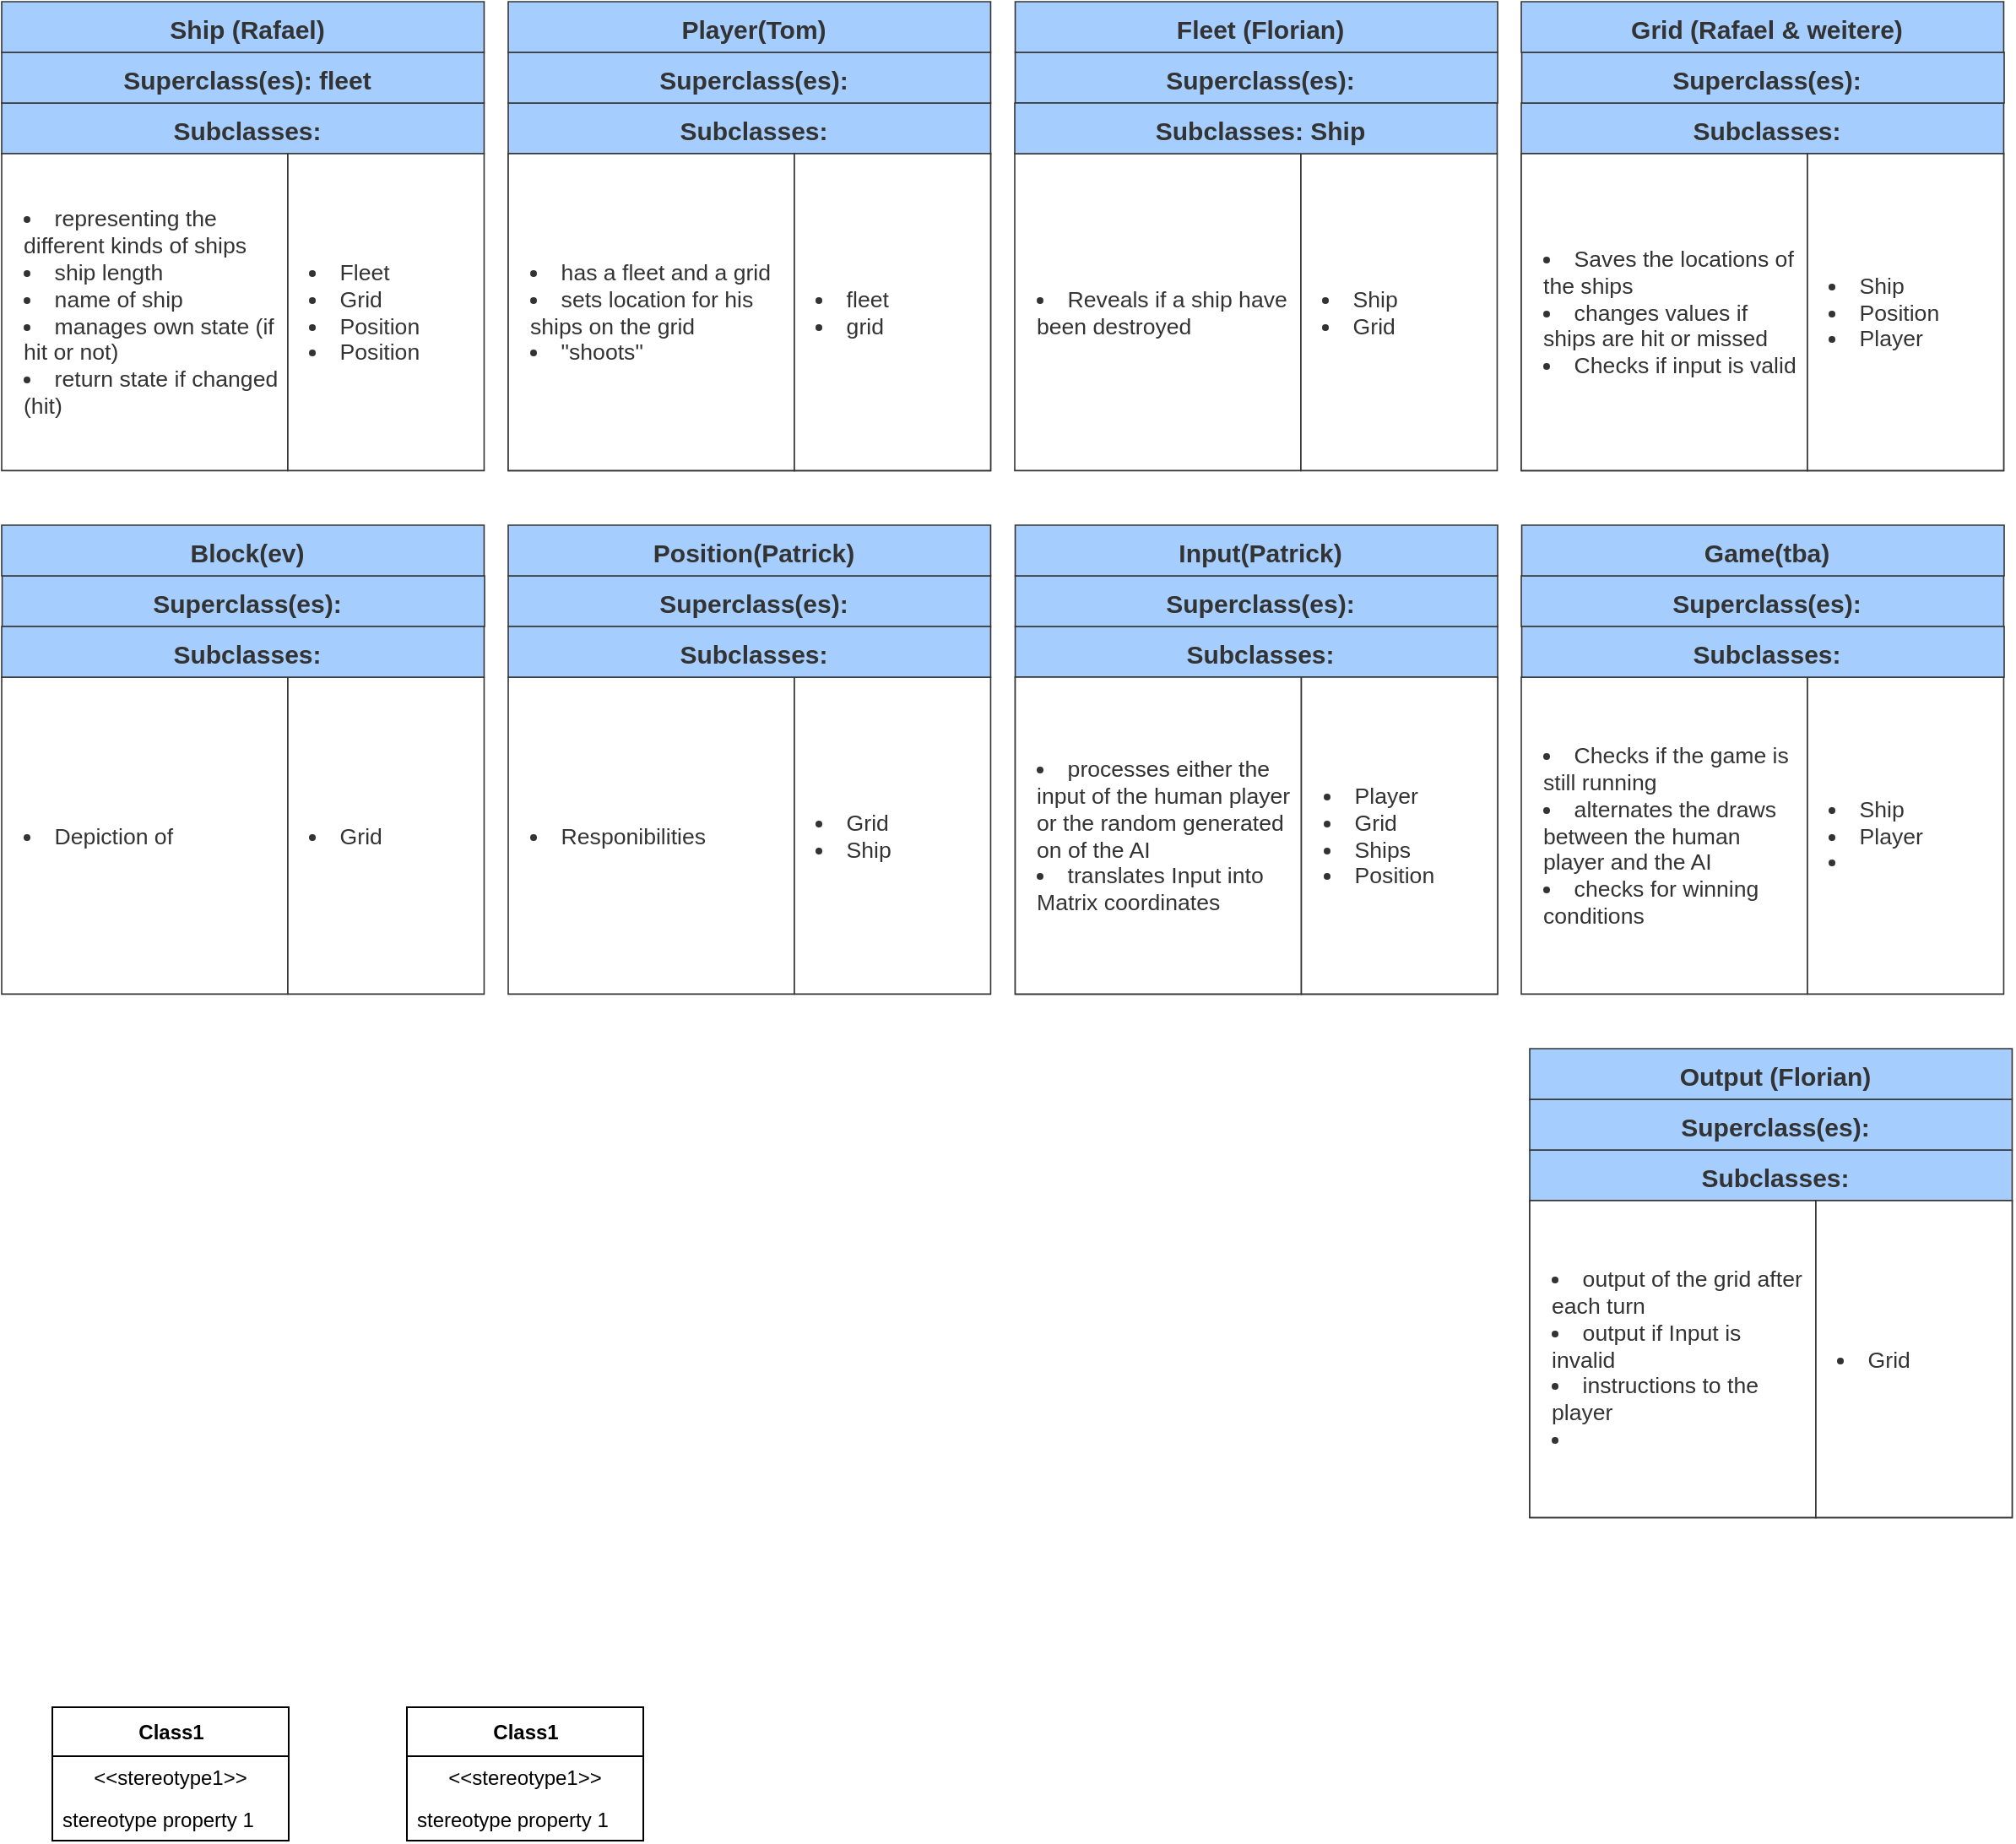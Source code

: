 <mxfile version="20.4.0" type="device"><diagram id="DtVpmX2BilBb1LRKZ0G4" name="Seite-1"><mxGraphModel dx="2062" dy="2291" grid="1" gridSize="10" guides="1" tooltips="1" connect="1" arrows="1" fold="1" page="1" pageScale="1" pageWidth="827" pageHeight="1169" math="0" shadow="0"><root><mxCell id="0"/><mxCell id="1" parent="0"/><mxCell id="c-7fdAGD610bVbhYbxDN-22" value="" style="group;dropTarget=0;pointerEvents=0;html=1;" vertex="1" parent="1"><mxGeometry x="50" y="50" width="286" height="218" as="geometry"/></mxCell><mxCell id="c-7fdAGD610bVbhYbxDN-23" value="Subclasses:" style="shape=partialRectangle;html=1;whiteSpace=wrap;connectable=0;fillColor=#a5ceff;strokeOpacity=100;fillOpacity=100;verticalAlign=middle;spacing=3.8;strokeColor=#333333;strokeWidth=0.8;fontSize=15;fontColor=#333333;fontStyle=1;spacingLeft=8.4;spacingRight=3.8;spacingTop=2.4;" vertex="1" parent="c-7fdAGD610bVbhYbxDN-22"><mxGeometry width="285.731" height="30" as="geometry"/></mxCell><mxCell id="c-7fdAGD610bVbhYbxDN-24" value="&lt;ul style=&quot;margin: 0px; padding-left: 10px;list-style-position: inside; list-style-type:disc&quot;&gt;&lt;li style=&quot;text-align:left;color:#333333;font-size:13.3px;&quot;&gt;representing the different kinds of ships&lt;/li&gt;&lt;li style=&quot;text-align:left;color:#333333;font-size:13.3px;&quot;&gt;ship length&lt;/li&gt;&lt;li style=&quot;text-align:left;color:#333333;font-size:13.3px;&quot;&gt;name of ship&lt;/li&gt;&lt;li style=&quot;text-align:left;color:#333333;font-size:13.3px;&quot;&gt;manages own state (if hit or not)&lt;/li&gt;&lt;li style=&quot;text-align:left;color:#333333;font-size:13.3px;&quot;&gt;return state if changed (hit)&lt;/li&gt;&lt;/ul&gt;" style="shape=partialRectangle;html=1;whiteSpace=wrap;connectable=0;fillColor=#ffffff;strokeOpacity=100;verticalAlign=middle;overflow=block;blockSpacing=1;spacing=3.8;strokeColor=#333333;strokeWidth=0.8;fontSize=13;" vertex="1" parent="c-7fdAGD610bVbhYbxDN-22"><mxGeometry y="30" width="169.481" height="187.695" as="geometry"/></mxCell><mxCell id="c-7fdAGD610bVbhYbxDN-25" value="&lt;ul style=&quot;margin: 0px; padding-left: 10px;list-style-position: inside; list-style-type:disc&quot;&gt;&lt;li style=&quot;text-align:left;color:#333333;font-size:13.3px;&quot;&gt;Fleet&lt;/li&gt;&lt;li style=&quot;text-align:left;color:#333333;font-size:13.3px;&quot;&gt;Grid&lt;/li&gt;&lt;li style=&quot;text-align:left;color:#333333;font-size:13.3px;&quot;&gt;Position&lt;/li&gt;&lt;li style=&quot;text-align:left;color:#333333;font-size:13.3px;&quot;&gt;Position&lt;/li&gt;&lt;/ul&gt;" style="shape=partialRectangle;html=1;whiteSpace=wrap;connectable=0;fillColor=#ffffff;strokeOpacity=100;verticalAlign=middle;overflow=block;blockSpacing=1;spacing=3.8;strokeColor=#333333;strokeWidth=0.8;fontSize=13;" vertex="1" parent="c-7fdAGD610bVbhYbxDN-22"><mxGeometry x="169.481" y="30" width="116.25" height="187.695" as="geometry"/></mxCell><mxCell id="c-7fdAGD610bVbhYbxDN-26" value="" style="group;dropTarget=0;pointerEvents=0;html=1;" vertex="1" parent="1"><mxGeometry x="350" y="50" width="286" height="218" as="geometry"/></mxCell><mxCell id="c-7fdAGD610bVbhYbxDN-27" value="Subclasses:" style="shape=partialRectangle;html=1;whiteSpace=wrap;connectable=0;fillColor=#a5ceff;strokeOpacity=100;fillOpacity=100;verticalAlign=middle;spacing=3.8;strokeColor=#333333;strokeWidth=0.8;fontSize=15;fontColor=#333333;fontStyle=1;spacingLeft=8.4;spacingRight=3.8;spacingTop=2.4;" vertex="1" parent="c-7fdAGD610bVbhYbxDN-26"><mxGeometry width="285.731" height="30" as="geometry"/></mxCell><mxCell id="c-7fdAGD610bVbhYbxDN-28" value="&lt;ul style=&quot;margin: 0px; padding-left: 10px;list-style-position: inside; list-style-type:disc&quot;&gt;&lt;li style=&quot;text-align:left;color:#333333;font-size:13.3px;&quot;&gt;Responibilities&lt;/li&gt;&lt;/ul&gt;" style="shape=partialRectangle;html=1;whiteSpace=wrap;connectable=0;fillColor=#ffffff;strokeOpacity=100;verticalAlign=middle;overflow=block;blockSpacing=1;spacing=3.8;strokeColor=#333333;strokeWidth=0.8;fontSize=13;" vertex="1" parent="c-7fdAGD610bVbhYbxDN-26"><mxGeometry y="30" width="169.481" height="187.695" as="geometry"/></mxCell><mxCell id="c-7fdAGD610bVbhYbxDN-29" value="&lt;ul style=&quot;margin: 0px; padding-left: 10px;list-style-position: inside; list-style-type:disc&quot;&gt;&lt;li style=&quot;text-align:left;color:#333333;font-size:13.3px;&quot;&gt;Collaborators&lt;/li&gt;&lt;/ul&gt;" style="shape=partialRectangle;html=1;whiteSpace=wrap;connectable=0;fillColor=#ffffff;strokeOpacity=100;verticalAlign=middle;overflow=block;blockSpacing=1;spacing=3.8;strokeColor=#333333;strokeWidth=0.8;fontSize=13;" vertex="1" parent="c-7fdAGD610bVbhYbxDN-26"><mxGeometry x="169.481" y="30" width="116.25" height="187.695" as="geometry"/></mxCell><mxCell id="c-7fdAGD610bVbhYbxDN-30" value="" style="group;dropTarget=0;pointerEvents=0;html=1;" vertex="1" parent="1"><mxGeometry x="650.27" y="360" width="286" height="218" as="geometry"/></mxCell><mxCell id="c-7fdAGD610bVbhYbxDN-31" value="Subclasses:" style="shape=partialRectangle;html=1;whiteSpace=wrap;connectable=0;fillColor=#a5ceff;strokeOpacity=100;fillOpacity=100;verticalAlign=middle;spacing=3.8;strokeColor=#333333;strokeWidth=0.8;fontSize=15;fontColor=#333333;fontStyle=1;spacingLeft=8.4;spacingRight=3.8;spacingTop=2.4;" vertex="1" parent="c-7fdAGD610bVbhYbxDN-30"><mxGeometry width="285.731" height="30" as="geometry"/></mxCell><mxCell id="c-7fdAGD610bVbhYbxDN-32" value="&lt;ul style=&quot;margin: 0px; padding-left: 10px;list-style-position: inside; list-style-type:disc&quot;&gt;&lt;li style=&quot;text-align:left;color:#333333;font-size:13.3px;&quot;&gt;Responibilities&lt;/li&gt;&lt;/ul&gt;" style="shape=partialRectangle;html=1;whiteSpace=wrap;connectable=0;fillColor=#ffffff;strokeOpacity=100;verticalAlign=middle;overflow=block;blockSpacing=1;spacing=3.8;strokeColor=#333333;strokeWidth=0.8;fontSize=13;" vertex="1" parent="c-7fdAGD610bVbhYbxDN-30"><mxGeometry y="30" width="169.481" height="187.695" as="geometry"/></mxCell><mxCell id="c-7fdAGD610bVbhYbxDN-33" value="&lt;ul style=&quot;margin: 0px; padding-left: 10px;list-style-position: inside; list-style-type:disc&quot;&gt;&lt;li style=&quot;text-align:left;color:#333333;font-size:13.3px;&quot;&gt;Collaborators&lt;/li&gt;&lt;/ul&gt;" style="shape=partialRectangle;html=1;whiteSpace=wrap;connectable=0;fillColor=#ffffff;strokeOpacity=100;verticalAlign=middle;overflow=block;blockSpacing=1;spacing=3.8;strokeColor=#333333;strokeWidth=0.8;fontSize=13;" vertex="1" parent="c-7fdAGD610bVbhYbxDN-30"><mxGeometry x="169.481" y="30" width="116.25" height="187.695" as="geometry"/></mxCell><mxCell id="c-7fdAGD610bVbhYbxDN-34" value="" style="group;dropTarget=0;pointerEvents=0;html=1;" vertex="1" parent="1"><mxGeometry x="950" y="50" width="286" height="218" as="geometry"/></mxCell><mxCell id="c-7fdAGD610bVbhYbxDN-35" value="Subclasses:" style="shape=partialRectangle;html=1;whiteSpace=wrap;connectable=0;fillColor=#a5ceff;strokeOpacity=100;fillOpacity=100;verticalAlign=middle;spacing=3.8;strokeColor=#333333;strokeWidth=0.8;fontSize=15;fontColor=#333333;fontStyle=1;spacingLeft=8.4;spacingRight=3.8;spacingTop=2.4;" vertex="1" parent="c-7fdAGD610bVbhYbxDN-34"><mxGeometry width="285.731" height="30" as="geometry"/></mxCell><mxCell id="c-7fdAGD610bVbhYbxDN-36" value="&lt;ul style=&quot;margin: 0px; padding-left: 10px;list-style-position: inside; list-style-type:disc&quot;&gt;&lt;li style=&quot;text-align:left;color:#333333;font-size:13.3px;&quot;&gt;Responibilities&lt;/li&gt;&lt;/ul&gt;" style="shape=partialRectangle;html=1;whiteSpace=wrap;connectable=0;fillColor=#ffffff;strokeOpacity=100;verticalAlign=middle;overflow=block;blockSpacing=1;spacing=3.8;strokeColor=#333333;strokeWidth=0.8;fontSize=13;" vertex="1" parent="c-7fdAGD610bVbhYbxDN-34"><mxGeometry y="30" width="169.481" height="187.695" as="geometry"/></mxCell><mxCell id="c-7fdAGD610bVbhYbxDN-37" value="&lt;ul style=&quot;margin: 0px; padding-left: 10px;list-style-position: inside; list-style-type:disc&quot;&gt;&lt;li style=&quot;text-align:left;color:#333333;font-size:13.3px;&quot;&gt;Collaborators&lt;/li&gt;&lt;/ul&gt;" style="shape=partialRectangle;html=1;whiteSpace=wrap;connectable=0;fillColor=#ffffff;strokeOpacity=100;verticalAlign=middle;overflow=block;blockSpacing=1;spacing=3.8;strokeColor=#333333;strokeWidth=0.8;fontSize=13;" vertex="1" parent="c-7fdAGD610bVbhYbxDN-34"><mxGeometry x="169.481" y="30" width="116.25" height="187.695" as="geometry"/></mxCell><mxCell id="c-7fdAGD610bVbhYbxDN-38" value="" style="group;dropTarget=0;pointerEvents=0;html=1;" vertex="1" parent="1"><mxGeometry x="650.27" y="360" width="286" height="218" as="geometry"/></mxCell><mxCell id="c-7fdAGD610bVbhYbxDN-40" value="&lt;ul style=&quot;margin: 0px; padding-left: 10px;list-style-position: inside; list-style-type:disc&quot;&gt;&lt;li style=&quot;text-align:left;color:#333333;font-size:13.3px;&quot;&gt;processes either the input of the human player or the random generated on of the AI&lt;/li&gt;&lt;li style=&quot;text-align:left;color:#333333;font-size:13.3px;&quot;&gt;translates Input into Matrix coordinates&lt;/li&gt;&lt;/ul&gt;" style="shape=partialRectangle;html=1;whiteSpace=wrap;connectable=0;fillColor=#ffffff;strokeOpacity=100;verticalAlign=middle;overflow=block;blockSpacing=1;spacing=3.8;strokeColor=#333333;strokeWidth=0.8;fontSize=13;" vertex="1" parent="c-7fdAGD610bVbhYbxDN-38"><mxGeometry y="30" width="169.481" height="187.695" as="geometry"/></mxCell><mxCell id="c-7fdAGD610bVbhYbxDN-41" value="&lt;ul style=&quot;margin: 0px; padding-left: 10px;list-style-position: inside; list-style-type:disc&quot;&gt;&lt;li style=&quot;text-align:left;color:#333333;font-size:13.3px;&quot;&gt;Player&lt;/li&gt;&lt;li style=&quot;text-align:left;color:#333333;font-size:13.3px;&quot;&gt;Grid&lt;/li&gt;&lt;li style=&quot;text-align:left;color:#333333;font-size:13.3px;&quot;&gt;Ships&lt;/li&gt;&lt;li style=&quot;text-align:left;color:#333333;font-size:13.3px;&quot;&gt;Position&lt;/li&gt;&lt;/ul&gt;" style="shape=partialRectangle;html=1;whiteSpace=wrap;connectable=0;fillColor=#ffffff;strokeOpacity=100;verticalAlign=middle;overflow=block;blockSpacing=1;spacing=3.8;strokeColor=#333333;strokeWidth=0.8;fontSize=13;" vertex="1" parent="c-7fdAGD610bVbhYbxDN-38"><mxGeometry x="169.481" y="30" width="116.25" height="187.695" as="geometry"/></mxCell><mxCell id="c-7fdAGD610bVbhYbxDN-42" value="" style="group;dropTarget=0;pointerEvents=0;html=1;" vertex="1" parent="1"><mxGeometry x="950" y="50" width="286" height="218" as="geometry"/></mxCell><mxCell id="c-7fdAGD610bVbhYbxDN-44" value="&lt;ul style=&quot;margin: 0px; padding-left: 10px;list-style-position: inside; list-style-type:disc&quot;&gt;&lt;li style=&quot;text-align:left;color:#333333;font-size:13.3px;&quot;&gt;Saves the locations of the ships&lt;/li&gt;&lt;li style=&quot;text-align:left;color:#333333;font-size:13.3px;&quot;&gt;changes values if ships are hit or missed&lt;/li&gt;&lt;li style=&quot;text-align:left;color:#333333;font-size:13.3px;&quot;&gt;Checks if input is valid&lt;/li&gt;&lt;/ul&gt;" style="shape=partialRectangle;html=1;whiteSpace=wrap;connectable=0;fillColor=#ffffff;strokeOpacity=100;verticalAlign=middle;overflow=block;blockSpacing=1;spacing=3.8;strokeColor=#333333;strokeWidth=0.8;fontSize=13;" vertex="1" parent="c-7fdAGD610bVbhYbxDN-42"><mxGeometry y="30" width="169.481" height="187.695" as="geometry"/></mxCell><mxCell id="c-7fdAGD610bVbhYbxDN-45" value="&lt;ul style=&quot;margin: 0px; padding-left: 10px;list-style-position: inside; list-style-type:disc&quot;&gt;&lt;li style=&quot;text-align:left;color:#333333;font-size:13.3px;&quot;&gt;Ship&lt;/li&gt;&lt;li style=&quot;text-align:left;color:#333333;font-size:13.3px;&quot;&gt;Position&lt;/li&gt;&lt;li style=&quot;text-align:left;color:#333333;font-size:13.3px;&quot;&gt;Player&lt;/li&gt;&lt;/ul&gt;" style="shape=partialRectangle;html=1;whiteSpace=wrap;connectable=0;fillColor=#ffffff;strokeOpacity=100;verticalAlign=middle;overflow=block;blockSpacing=1;spacing=3.8;strokeColor=#333333;strokeWidth=0.8;fontSize=13;" vertex="1" parent="c-7fdAGD610bVbhYbxDN-42"><mxGeometry x="169.481" y="30" width="116.25" height="187.695" as="geometry"/></mxCell><mxCell id="c-7fdAGD610bVbhYbxDN-46" value="" style="group;dropTarget=0;pointerEvents=0;html=1;" vertex="1" parent="1"><mxGeometry x="350" y="50" width="286" height="218" as="geometry"/></mxCell><mxCell id="c-7fdAGD610bVbhYbxDN-48" value="&lt;ul style=&quot;margin: 0px; padding-left: 10px;list-style-position: inside; list-style-type:disc&quot;&gt;&lt;li style=&quot;text-align:left;color:#333333;font-size:13.3px;&quot;&gt;has a fleet and a grid&lt;/li&gt;&lt;li style=&quot;text-align:left;color:#333333;font-size:13.3px;&quot;&gt;sets location for his ships on the grid&lt;/li&gt;&lt;li style=&quot;text-align:left;color:#333333;font-size:13.3px;&quot;&gt;&quot;shoots&quot;&lt;/li&gt;&lt;/ul&gt;" style="shape=partialRectangle;html=1;whiteSpace=wrap;connectable=0;fillColor=#ffffff;strokeOpacity=100;verticalAlign=middle;overflow=block;blockSpacing=1;spacing=3.8;strokeColor=#333333;strokeWidth=0.8;fontSize=13;" vertex="1" parent="c-7fdAGD610bVbhYbxDN-46"><mxGeometry y="30" width="169.481" height="187.695" as="geometry"/></mxCell><mxCell id="c-7fdAGD610bVbhYbxDN-49" value="&lt;ul style=&quot;margin: 0px; padding-left: 10px;list-style-position: inside; list-style-type:disc&quot;&gt;&lt;li style=&quot;text-align:left;color:#333333;font-size:13.3px;&quot;&gt;fleet&lt;/li&gt;&lt;li style=&quot;text-align:left;color:#333333;font-size:13.3px;&quot;&gt;grid&lt;/li&gt;&lt;/ul&gt;" style="shape=partialRectangle;html=1;whiteSpace=wrap;connectable=0;fillColor=#ffffff;strokeOpacity=100;verticalAlign=middle;overflow=block;blockSpacing=1;spacing=3.8;strokeColor=#333333;strokeWidth=0.8;fontSize=13;" vertex="1" parent="c-7fdAGD610bVbhYbxDN-46"><mxGeometry x="169.481" y="30" width="116.25" height="187.695" as="geometry"/></mxCell><mxCell id="c-7fdAGD610bVbhYbxDN-50" value="" style="group;dropTarget=0;pointerEvents=0;html=1;" vertex="1" parent="1"><mxGeometry x="50" y="360" width="286" height="218" as="geometry"/></mxCell><mxCell id="c-7fdAGD610bVbhYbxDN-52" value="&lt;ul style=&quot;margin: 0px; padding-left: 10px;list-style-position: inside; list-style-type:disc&quot;&gt;&lt;li style=&quot;text-align:left;color:#333333;font-size:13.3px;&quot;&gt;Depiction of&amp;nbsp;&lt;/li&gt;&lt;/ul&gt;" style="shape=partialRectangle;html=1;whiteSpace=wrap;connectable=0;fillColor=#ffffff;strokeOpacity=100;verticalAlign=middle;overflow=block;blockSpacing=1;spacing=3.8;strokeColor=#333333;strokeWidth=0.8;fontSize=13;" vertex="1" parent="c-7fdAGD610bVbhYbxDN-50"><mxGeometry y="30" width="169.481" height="187.695" as="geometry"/></mxCell><mxCell id="c-7fdAGD610bVbhYbxDN-53" value="&lt;ul style=&quot;margin: 0px; padding-left: 10px;list-style-position: inside; list-style-type:disc&quot;&gt;&lt;li style=&quot;text-align:left;color:#333333;font-size:13.3px;&quot;&gt;Grid&lt;/li&gt;&lt;/ul&gt;" style="shape=partialRectangle;html=1;whiteSpace=wrap;connectable=0;fillColor=#ffffff;strokeOpacity=100;verticalAlign=middle;overflow=block;blockSpacing=1;spacing=3.8;strokeColor=#333333;strokeWidth=0.8;fontSize=13;" vertex="1" parent="c-7fdAGD610bVbhYbxDN-50"><mxGeometry x="169.481" y="30" width="116.25" height="187.695" as="geometry"/></mxCell><mxCell id="c-7fdAGD610bVbhYbxDN-54" value="" style="group;dropTarget=0;pointerEvents=0;html=1;" vertex="1" parent="1"><mxGeometry x="650" y="50" width="286" height="218" as="geometry"/></mxCell><mxCell id="c-7fdAGD610bVbhYbxDN-56" value="&lt;ul style=&quot;margin: 0px; padding-left: 10px;list-style-position: inside; list-style-type:disc&quot;&gt;&lt;li style=&quot;text-align:left;color:#333333;font-size:13.3px;&quot;&gt;Reveals if a ship have been destroyed&lt;/li&gt;&lt;/ul&gt;" style="shape=partialRectangle;html=1;whiteSpace=wrap;connectable=0;fillColor=#ffffff;strokeOpacity=100;verticalAlign=middle;overflow=block;blockSpacing=1;spacing=3.8;strokeColor=#333333;strokeWidth=0.8;fontSize=13;" vertex="1" parent="c-7fdAGD610bVbhYbxDN-54"><mxGeometry y="30" width="169.481" height="187.695" as="geometry"/></mxCell><mxCell id="c-7fdAGD610bVbhYbxDN-57" value="&lt;ul style=&quot;margin: 0px; padding-left: 10px;list-style-position: inside; list-style-type:disc&quot;&gt;&lt;li style=&quot;text-align:left;color:#333333;font-size:13.3px;&quot;&gt;Ship&lt;/li&gt;&lt;li style=&quot;text-align:left;color:#333333;font-size:13.3px;&quot;&gt;Grid&lt;/li&gt;&lt;/ul&gt;" style="shape=partialRectangle;html=1;whiteSpace=wrap;connectable=0;fillColor=#ffffff;strokeOpacity=100;verticalAlign=middle;overflow=block;blockSpacing=1;spacing=3.8;strokeColor=#333333;strokeWidth=0.8;fontSize=13;" vertex="1" parent="c-7fdAGD610bVbhYbxDN-54"><mxGeometry x="169.481" y="30" width="116.25" height="187.695" as="geometry"/></mxCell><mxCell id="c-7fdAGD610bVbhYbxDN-58" value="" style="group;dropTarget=0;pointerEvents=0;html=1;" vertex="1" parent="1"><mxGeometry x="950" y="360" width="286" height="218" as="geometry"/></mxCell><mxCell id="c-7fdAGD610bVbhYbxDN-60" value="&lt;ul style=&quot;margin: 0px; padding-left: 10px;list-style-position: inside; list-style-type:disc&quot;&gt;&lt;li style=&quot;text-align:left;color:#333333;font-size:13.3px;&quot;&gt;Checks if the game is still running&lt;/li&gt;&lt;li style=&quot;text-align:left;color:#333333;font-size:13.3px;&quot;&gt;alternates the draws between the human player and the AI&lt;/li&gt;&lt;li style=&quot;text-align:left;color:#333333;font-size:13.3px;&quot;&gt;checks for winning conditions&lt;/li&gt;&lt;/ul&gt;" style="shape=partialRectangle;html=1;whiteSpace=wrap;connectable=0;fillColor=#ffffff;strokeOpacity=100;verticalAlign=middle;overflow=block;blockSpacing=1;spacing=3.8;strokeColor=#333333;strokeWidth=0.8;fontSize=13;" vertex="1" parent="c-7fdAGD610bVbhYbxDN-58"><mxGeometry y="30" width="169.481" height="187.695" as="geometry"/></mxCell><mxCell id="c-7fdAGD610bVbhYbxDN-61" value="&lt;ul style=&quot;margin: 0px; padding-left: 10px;list-style-position: inside; list-style-type:disc&quot;&gt;&lt;li style=&quot;text-align:left;color:#333333;font-size:13.3px;&quot;&gt;Ship&lt;/li&gt;&lt;li style=&quot;text-align:left;color:#333333;font-size:13.3px;&quot;&gt;Player&lt;/li&gt;&lt;li style=&quot;text-align:left;color:#333333;font-size:13.3px;&quot;&gt;&lt;br&gt;&lt;/li&gt;&lt;/ul&gt;" style="shape=partialRectangle;html=1;whiteSpace=wrap;connectable=0;fillColor=#ffffff;strokeOpacity=100;verticalAlign=middle;overflow=block;blockSpacing=1;spacing=3.8;strokeColor=#333333;strokeWidth=0.8;fontSize=13;" vertex="1" parent="c-7fdAGD610bVbhYbxDN-58"><mxGeometry x="169.481" y="30" width="116.25" height="187.695" as="geometry"/></mxCell><mxCell id="c-7fdAGD610bVbhYbxDN-62" value="" style="group;dropTarget=0;pointerEvents=0;html=1;" vertex="1" parent="1"><mxGeometry x="350" y="360" width="286" height="218" as="geometry"/></mxCell><mxCell id="c-7fdAGD610bVbhYbxDN-64" value="&lt;ul style=&quot;margin: 0px; padding-left: 10px;list-style-position: inside; list-style-type:disc&quot;&gt;&lt;li style=&quot;text-align:left;color:#333333;font-size:13.3px;&quot;&gt;Responibilities&lt;/li&gt;&lt;/ul&gt;" style="shape=partialRectangle;html=1;whiteSpace=wrap;connectable=0;fillColor=#ffffff;strokeOpacity=100;verticalAlign=middle;overflow=block;blockSpacing=1;spacing=3.8;strokeColor=#333333;strokeWidth=0.8;fontSize=13;" vertex="1" parent="c-7fdAGD610bVbhYbxDN-62"><mxGeometry y="30" width="169.481" height="187.695" as="geometry"/></mxCell><mxCell id="c-7fdAGD610bVbhYbxDN-65" value="&lt;ul style=&quot;margin: 0px; padding-left: 10px;list-style-position: inside; list-style-type:disc&quot;&gt;&lt;li style=&quot;text-align:left;color:#333333;font-size:13.3px;&quot;&gt;Grid&lt;/li&gt;&lt;li style=&quot;text-align:left;color:#333333;font-size:13.3px;&quot;&gt;Ship&lt;/li&gt;&lt;/ul&gt;" style="shape=partialRectangle;html=1;whiteSpace=wrap;connectable=0;fillColor=#ffffff;strokeOpacity=100;verticalAlign=middle;overflow=block;blockSpacing=1;spacing=3.8;strokeColor=#333333;strokeWidth=0.8;fontSize=13;" vertex="1" parent="c-7fdAGD610bVbhYbxDN-62"><mxGeometry x="169.481" y="30" width="116.25" height="187.695" as="geometry"/></mxCell><mxCell id="c-7fdAGD610bVbhYbxDN-82" value="Superclass(es): fleet" style="shape=partialRectangle;html=1;whiteSpace=wrap;connectable=0;fillColor=#a5ceff;strokeOpacity=100;fillOpacity=100;verticalAlign=middle;spacing=3.8;strokeColor=#333333;strokeWidth=0.8;fontSize=15;fontColor=#333333;fontStyle=1;spacingLeft=8.4;spacingRight=3.8;spacingTop=2.4;" vertex="1" parent="1"><mxGeometry x="50" y="20" width="285.731" height="30" as="geometry"/></mxCell><mxCell id="c-7fdAGD610bVbhYbxDN-83" value="Ship (Rafael)" style="shape=partialRectangle;html=1;whiteSpace=wrap;connectable=0;fillColor=#a5ceff;strokeOpacity=100;fillOpacity=100;verticalAlign=middle;spacing=3.8;strokeColor=#333333;strokeWidth=0.8;fontSize=15;fontColor=#333333;fontStyle=1;spacingLeft=8.4;spacingRight=3.8;spacingTop=2.4;" vertex="1" parent="1"><mxGeometry x="50" y="-10" width="285.731" height="30" as="geometry"/></mxCell><mxCell id="c-7fdAGD610bVbhYbxDN-84" value="Superclass(es):" style="shape=partialRectangle;html=1;whiteSpace=wrap;connectable=0;fillColor=#a5ceff;strokeOpacity=100;fillOpacity=100;verticalAlign=middle;spacing=3.8;strokeColor=#333333;strokeWidth=0.8;fontSize=15;fontColor=#333333;fontStyle=1;spacingLeft=8.4;spacingRight=3.8;spacingTop=2.4;" vertex="1" parent="1"><mxGeometry x="350" y="20" width="285.731" height="30" as="geometry"/></mxCell><mxCell id="c-7fdAGD610bVbhYbxDN-85" value="Superclass(es):" style="shape=partialRectangle;html=1;whiteSpace=wrap;connectable=0;fillColor=#a5ceff;strokeOpacity=100;fillOpacity=100;verticalAlign=middle;spacing=3.8;strokeColor=#333333;strokeWidth=0.8;fontSize=15;fontColor=#333333;fontStyle=1;spacingLeft=8.4;spacingRight=3.8;spacingTop=2.4;" vertex="1" parent="1"><mxGeometry x="650.27" y="330" width="285.731" height="30" as="geometry"/></mxCell><mxCell id="c-7fdAGD610bVbhYbxDN-86" value="Superclass(es):" style="shape=partialRectangle;html=1;whiteSpace=wrap;connectable=0;fillColor=#a5ceff;strokeOpacity=100;fillOpacity=100;verticalAlign=middle;spacing=3.8;strokeColor=#333333;strokeWidth=0.8;fontSize=15;fontColor=#333333;fontStyle=1;spacingLeft=8.4;spacingRight=3.8;spacingTop=2.4;" vertex="1" parent="1"><mxGeometry x="950.27" y="20" width="285.731" height="30" as="geometry"/></mxCell><mxCell id="c-7fdAGD610bVbhYbxDN-47" value="Player(Tom)" style="shape=partialRectangle;html=1;whiteSpace=wrap;connectable=0;fillColor=#a5ceff;strokeOpacity=100;fillOpacity=100;verticalAlign=middle;spacing=3.8;strokeColor=#333333;strokeWidth=0.8;fontSize=15;fontColor=#333333;fontStyle=1;spacingLeft=8.4;spacingRight=3.8;spacingTop=2.4;" vertex="1" parent="1"><mxGeometry x="350" y="-10" width="285.731" height="30" as="geometry"/></mxCell><mxCell id="c-7fdAGD610bVbhYbxDN-39" value="Input(Patrick)" style="shape=partialRectangle;html=1;whiteSpace=wrap;connectable=0;fillColor=#a5ceff;strokeOpacity=100;fillOpacity=100;verticalAlign=middle;spacing=3.8;strokeColor=#333333;strokeWidth=0.8;fontSize=15;fontColor=#333333;fontStyle=1;spacingLeft=8.4;spacingRight=3.8;spacingTop=2.4;" vertex="1" parent="1"><mxGeometry x="650.27" y="300" width="285.731" height="30" as="geometry"/></mxCell><mxCell id="c-7fdAGD610bVbhYbxDN-43" value="Grid (Rafael &amp;amp; weitere)" style="shape=partialRectangle;html=1;whiteSpace=wrap;connectable=0;fillColor=#a5ceff;strokeOpacity=100;fillOpacity=100;verticalAlign=middle;spacing=3.8;strokeColor=#333333;strokeWidth=0.8;fontSize=15;fontColor=#333333;fontStyle=1;spacingLeft=8.4;spacingRight=3.8;spacingTop=2.4;" vertex="1" parent="1"><mxGeometry x="950" y="-10" width="285.731" height="30" as="geometry"/></mxCell><mxCell id="c-7fdAGD610bVbhYbxDN-87" value="Superclass(es):" style="shape=partialRectangle;html=1;whiteSpace=wrap;connectable=0;fillColor=#a5ceff;strokeOpacity=100;fillOpacity=100;verticalAlign=middle;spacing=3.8;strokeColor=#333333;strokeWidth=0.8;fontSize=15;fontColor=#333333;fontStyle=1;spacingLeft=8.4;spacingRight=3.8;spacingTop=2.4;" vertex="1" parent="1"><mxGeometry x="50.27" y="330" width="285.731" height="30" as="geometry"/></mxCell><mxCell id="c-7fdAGD610bVbhYbxDN-88" value="Superclass(es):" style="shape=partialRectangle;html=1;whiteSpace=wrap;connectable=0;fillColor=#a5ceff;strokeOpacity=100;fillOpacity=100;verticalAlign=middle;spacing=3.8;strokeColor=#333333;strokeWidth=0.8;fontSize=15;fontColor=#333333;fontStyle=1;spacingLeft=8.4;spacingRight=3.8;spacingTop=2.4;" vertex="1" parent="1"><mxGeometry x="350" y="330" width="285.731" height="30" as="geometry"/></mxCell><mxCell id="c-7fdAGD610bVbhYbxDN-89" value="Superclass(es):" style="shape=partialRectangle;html=1;whiteSpace=wrap;connectable=0;fillColor=#a5ceff;strokeOpacity=100;fillOpacity=100;verticalAlign=middle;spacing=3.8;strokeColor=#333333;strokeWidth=0.8;fontSize=15;fontColor=#333333;fontStyle=1;spacingLeft=8.4;spacingRight=3.8;spacingTop=2.4;" vertex="1" parent="1"><mxGeometry x="650.27" y="20" width="285.731" height="30" as="geometry"/></mxCell><mxCell id="c-7fdAGD610bVbhYbxDN-90" value="Superclass(es):" style="shape=partialRectangle;html=1;whiteSpace=wrap;connectable=0;fillColor=#a5ceff;strokeOpacity=100;fillOpacity=100;verticalAlign=middle;spacing=3.8;strokeColor=#333333;strokeWidth=0.8;fontSize=15;fontColor=#333333;fontStyle=1;spacingLeft=8.4;spacingRight=3.8;spacingTop=2.4;" vertex="1" parent="1"><mxGeometry x="950" y="330" width="285.731" height="30" as="geometry"/></mxCell><mxCell id="c-7fdAGD610bVbhYbxDN-51" value="Block(ev)" style="shape=partialRectangle;html=1;whiteSpace=wrap;connectable=0;fillColor=#a5ceff;strokeOpacity=100;fillOpacity=100;verticalAlign=middle;spacing=3.8;strokeColor=#333333;strokeWidth=0.8;fontSize=15;fontColor=#333333;fontStyle=1;spacingLeft=8.4;spacingRight=3.8;spacingTop=2.4;" vertex="1" parent="1"><mxGeometry x="50" y="300" width="285.731" height="30" as="geometry"/></mxCell><mxCell id="c-7fdAGD610bVbhYbxDN-63" value="Position(Patrick)" style="shape=partialRectangle;html=1;whiteSpace=wrap;connectable=0;fillColor=#a5ceff;strokeOpacity=100;fillOpacity=100;verticalAlign=middle;spacing=3.8;strokeColor=#333333;strokeWidth=0.8;fontSize=15;fontColor=#333333;fontStyle=1;spacingLeft=8.4;spacingRight=3.8;spacingTop=2.4;" vertex="1" parent="1"><mxGeometry x="350" y="300" width="285.731" height="30" as="geometry"/></mxCell><mxCell id="c-7fdAGD610bVbhYbxDN-55" value="Fleet (Florian)" style="shape=partialRectangle;html=1;whiteSpace=wrap;connectable=0;fillColor=#a5ceff;strokeOpacity=100;fillOpacity=100;verticalAlign=middle;spacing=3.8;strokeColor=#333333;strokeWidth=0.8;fontSize=15;fontColor=#333333;fontStyle=1;spacingLeft=8.4;spacingRight=3.8;spacingTop=2.4;" vertex="1" parent="1"><mxGeometry x="650.27" y="-10" width="285.731" height="30" as="geometry"/></mxCell><mxCell id="c-7fdAGD610bVbhYbxDN-59" value="Game(tba)" style="shape=partialRectangle;html=1;whiteSpace=wrap;connectable=0;fillColor=#a5ceff;strokeOpacity=100;fillOpacity=100;verticalAlign=middle;spacing=3.8;strokeColor=#333333;strokeWidth=0.8;fontSize=15;fontColor=#333333;fontStyle=1;spacingLeft=8.4;spacingRight=3.8;spacingTop=2.4;" vertex="1" parent="1"><mxGeometry x="950.27" y="300" width="285.731" height="30" as="geometry"/></mxCell><mxCell id="c-7fdAGD610bVbhYbxDN-91" value="Subclasses:" style="shape=partialRectangle;html=1;whiteSpace=wrap;connectable=0;fillColor=#a5ceff;strokeOpacity=100;fillOpacity=100;verticalAlign=middle;spacing=3.8;strokeColor=#333333;strokeWidth=0.8;fontSize=15;fontColor=#333333;fontStyle=1;spacingLeft=8.4;spacingRight=3.8;spacingTop=2.4;" vertex="1" parent="1"><mxGeometry x="50" y="360" width="285.731" height="30" as="geometry"/></mxCell><mxCell id="c-7fdAGD610bVbhYbxDN-92" value="Subclasses:" style="shape=partialRectangle;html=1;whiteSpace=wrap;connectable=0;fillColor=#a5ceff;strokeOpacity=100;fillOpacity=100;verticalAlign=middle;spacing=3.8;strokeColor=#333333;strokeWidth=0.8;fontSize=15;fontColor=#333333;fontStyle=1;spacingLeft=8.4;spacingRight=3.8;spacingTop=2.4;" vertex="1" parent="1"><mxGeometry x="350" y="360" width="285.731" height="30" as="geometry"/></mxCell><mxCell id="c-7fdAGD610bVbhYbxDN-93" value="Subclasses: Ship" style="shape=partialRectangle;html=1;whiteSpace=wrap;connectable=0;fillColor=#a5ceff;strokeOpacity=100;fillOpacity=100;verticalAlign=middle;spacing=3.8;strokeColor=#333333;strokeWidth=0.8;fontSize=15;fontColor=#333333;fontStyle=1;spacingLeft=8.4;spacingRight=3.8;spacingTop=2.4;" vertex="1" parent="1"><mxGeometry x="650" y="50" width="285.731" height="30" as="geometry"/></mxCell><mxCell id="c-7fdAGD610bVbhYbxDN-94" value="Subclasses:" style="shape=partialRectangle;html=1;whiteSpace=wrap;connectable=0;fillColor=#a5ceff;strokeOpacity=100;fillOpacity=100;verticalAlign=middle;spacing=3.8;strokeColor=#333333;strokeWidth=0.8;fontSize=15;fontColor=#333333;fontStyle=1;spacingLeft=8.4;spacingRight=3.8;spacingTop=2.4;" vertex="1" parent="1"><mxGeometry x="950.27" y="360" width="285.731" height="30" as="geometry"/></mxCell><mxCell id="c-7fdAGD610bVbhYbxDN-95" value="Class1" style="swimlane;fontStyle=1;align=center;verticalAlign=middle;childLayout=stackLayout;horizontal=1;startSize=29;horizontalStack=0;resizeParent=1;resizeParentMax=0;resizeLast=0;collapsible=0;marginBottom=0;html=1;" vertex="1" parent="1"><mxGeometry x="80" y="1000" width="140" height="79" as="geometry"/></mxCell><mxCell id="c-7fdAGD610bVbhYbxDN-96" value="&amp;lt;&amp;lt;stereotype1&amp;gt;&amp;gt;" style="text;html=1;strokeColor=none;fillColor=none;align=center;verticalAlign=middle;spacingLeft=4;spacingRight=4;overflow=hidden;rotatable=0;points=[[0,0.5],[1,0.5]];portConstraint=eastwest;" vertex="1" parent="c-7fdAGD610bVbhYbxDN-95"><mxGeometry y="29" width="140" height="25" as="geometry"/></mxCell><mxCell id="c-7fdAGD610bVbhYbxDN-97" value="stereotype property 1" style="text;html=1;strokeColor=none;fillColor=none;align=left;verticalAlign=middle;spacingLeft=4;spacingRight=4;overflow=hidden;rotatable=0;points=[[0,0.5],[1,0.5]];portConstraint=eastwest;" vertex="1" parent="c-7fdAGD610bVbhYbxDN-95"><mxGeometry y="54" width="140" height="25" as="geometry"/></mxCell><mxCell id="c-7fdAGD610bVbhYbxDN-98" value="Class1" style="swimlane;fontStyle=1;align=center;verticalAlign=middle;childLayout=stackLayout;horizontal=1;startSize=29;horizontalStack=0;resizeParent=1;resizeParentMax=0;resizeLast=0;collapsible=0;marginBottom=0;html=1;" vertex="1" parent="1"><mxGeometry x="290" y="1000" width="140" height="79" as="geometry"/></mxCell><mxCell id="c-7fdAGD610bVbhYbxDN-99" value="&amp;lt;&amp;lt;stereotype1&amp;gt;&amp;gt;" style="text;html=1;strokeColor=none;fillColor=none;align=center;verticalAlign=middle;spacingLeft=4;spacingRight=4;overflow=hidden;rotatable=0;points=[[0,0.5],[1,0.5]];portConstraint=eastwest;" vertex="1" parent="c-7fdAGD610bVbhYbxDN-98"><mxGeometry y="29" width="140" height="25" as="geometry"/></mxCell><mxCell id="c-7fdAGD610bVbhYbxDN-100" value="stereotype property 1" style="text;html=1;strokeColor=none;fillColor=none;align=left;verticalAlign=middle;spacingLeft=4;spacingRight=4;overflow=hidden;rotatable=0;points=[[0,0.5],[1,0.5]];portConstraint=eastwest;" vertex="1" parent="c-7fdAGD610bVbhYbxDN-98"><mxGeometry y="54" width="140" height="25" as="geometry"/></mxCell><mxCell id="c-7fdAGD610bVbhYbxDN-101" value="" style="group;dropTarget=0;pointerEvents=0;html=1;" vertex="1" parent="1"><mxGeometry x="955" y="670" width="286" height="218" as="geometry"/></mxCell><mxCell id="c-7fdAGD610bVbhYbxDN-102" value="Subclasses:" style="shape=partialRectangle;html=1;whiteSpace=wrap;connectable=0;fillColor=#a5ceff;strokeOpacity=100;fillOpacity=100;verticalAlign=middle;spacing=3.8;strokeColor=#333333;strokeWidth=0.8;fontSize=15;fontColor=#333333;fontStyle=1;spacingLeft=8.4;spacingRight=3.8;spacingTop=2.4;" vertex="1" parent="c-7fdAGD610bVbhYbxDN-101"><mxGeometry width="285.731" height="30" as="geometry"/></mxCell><mxCell id="c-7fdAGD610bVbhYbxDN-103" value="&lt;ul style=&quot;margin: 0px; padding-left: 10px;list-style-position: inside; list-style-type:disc&quot;&gt;&lt;li style=&quot;text-align:left;color:#333333;font-size:13.3px;&quot;&gt;Responibilities&lt;/li&gt;&lt;/ul&gt;" style="shape=partialRectangle;html=1;whiteSpace=wrap;connectable=0;fillColor=#ffffff;strokeOpacity=100;verticalAlign=middle;overflow=block;blockSpacing=1;spacing=3.8;strokeColor=#333333;strokeWidth=0.8;fontSize=13;" vertex="1" parent="c-7fdAGD610bVbhYbxDN-101"><mxGeometry y="30" width="169.481" height="187.695" as="geometry"/></mxCell><mxCell id="c-7fdAGD610bVbhYbxDN-104" value="&lt;ul style=&quot;margin: 0px; padding-left: 10px;list-style-position: inside; list-style-type:disc&quot;&gt;&lt;li style=&quot;text-align:left;color:#333333;font-size:13.3px;&quot;&gt;Collaborators&lt;/li&gt;&lt;/ul&gt;" style="shape=partialRectangle;html=1;whiteSpace=wrap;connectable=0;fillColor=#ffffff;strokeOpacity=100;verticalAlign=middle;overflow=block;blockSpacing=1;spacing=3.8;strokeColor=#333333;strokeWidth=0.8;fontSize=13;" vertex="1" parent="c-7fdAGD610bVbhYbxDN-101"><mxGeometry x="169.481" y="30" width="116.25" height="187.695" as="geometry"/></mxCell><mxCell id="c-7fdAGD610bVbhYbxDN-105" value="" style="group;dropTarget=0;pointerEvents=0;html=1;" vertex="1" parent="1"><mxGeometry x="955" y="670" width="286" height="218" as="geometry"/></mxCell><mxCell id="c-7fdAGD610bVbhYbxDN-106" value="&lt;ul style=&quot;margin: 0px; padding-left: 10px;list-style-position: inside; list-style-type:disc&quot;&gt;&lt;li style=&quot;text-align:left;color:#333333;font-size:13.3px;&quot;&gt;output of the grid after each turn&lt;/li&gt;&lt;li style=&quot;text-align:left;color:#333333;font-size:13.3px;&quot;&gt;output if Input is invalid&lt;/li&gt;&lt;li style=&quot;text-align:left;color:#333333;font-size:13.3px;&quot;&gt;instructions to the player&lt;/li&gt;&lt;li style=&quot;text-align:left;color:#333333;font-size:13.3px;&quot;&gt;&lt;br&gt;&lt;/li&gt;&lt;/ul&gt;" style="shape=partialRectangle;html=1;whiteSpace=wrap;connectable=0;fillColor=#ffffff;strokeOpacity=100;verticalAlign=middle;overflow=block;blockSpacing=1;spacing=3.8;strokeColor=#333333;strokeWidth=0.8;fontSize=13;" vertex="1" parent="c-7fdAGD610bVbhYbxDN-105"><mxGeometry y="30" width="169.481" height="187.695" as="geometry"/></mxCell><mxCell id="c-7fdAGD610bVbhYbxDN-107" value="&lt;ul style=&quot;margin: 0px; padding-left: 10px;list-style-position: inside; list-style-type:disc&quot;&gt;&lt;li style=&quot;text-align:left;color:#333333;font-size:13.3px;&quot;&gt;Grid&lt;/li&gt;&lt;/ul&gt;" style="shape=partialRectangle;html=1;whiteSpace=wrap;connectable=0;fillColor=#ffffff;strokeOpacity=100;verticalAlign=middle;overflow=block;blockSpacing=1;spacing=3.8;strokeColor=#333333;strokeWidth=0.8;fontSize=13;" vertex="1" parent="c-7fdAGD610bVbhYbxDN-105"><mxGeometry x="169.481" y="30" width="116.25" height="187.695" as="geometry"/></mxCell><mxCell id="c-7fdAGD610bVbhYbxDN-108" value="Superclass(es):" style="shape=partialRectangle;html=1;whiteSpace=wrap;connectable=0;fillColor=#a5ceff;strokeOpacity=100;fillOpacity=100;verticalAlign=middle;spacing=3.8;strokeColor=#333333;strokeWidth=0.8;fontSize=15;fontColor=#333333;fontStyle=1;spacingLeft=8.4;spacingRight=3.8;spacingTop=2.4;" vertex="1" parent="1"><mxGeometry x="955" y="640" width="285.731" height="30" as="geometry"/></mxCell><mxCell id="c-7fdAGD610bVbhYbxDN-109" value="Output (Florian)" style="shape=partialRectangle;html=1;whiteSpace=wrap;connectable=0;fillColor=#a5ceff;strokeOpacity=100;fillOpacity=100;verticalAlign=middle;spacing=3.8;strokeColor=#333333;strokeWidth=0.8;fontSize=15;fontColor=#333333;fontStyle=1;spacingLeft=8.4;spacingRight=3.8;spacingTop=2.4;" vertex="1" parent="1"><mxGeometry x="955" y="610" width="285.731" height="30" as="geometry"/></mxCell></root></mxGraphModel></diagram></mxfile>
